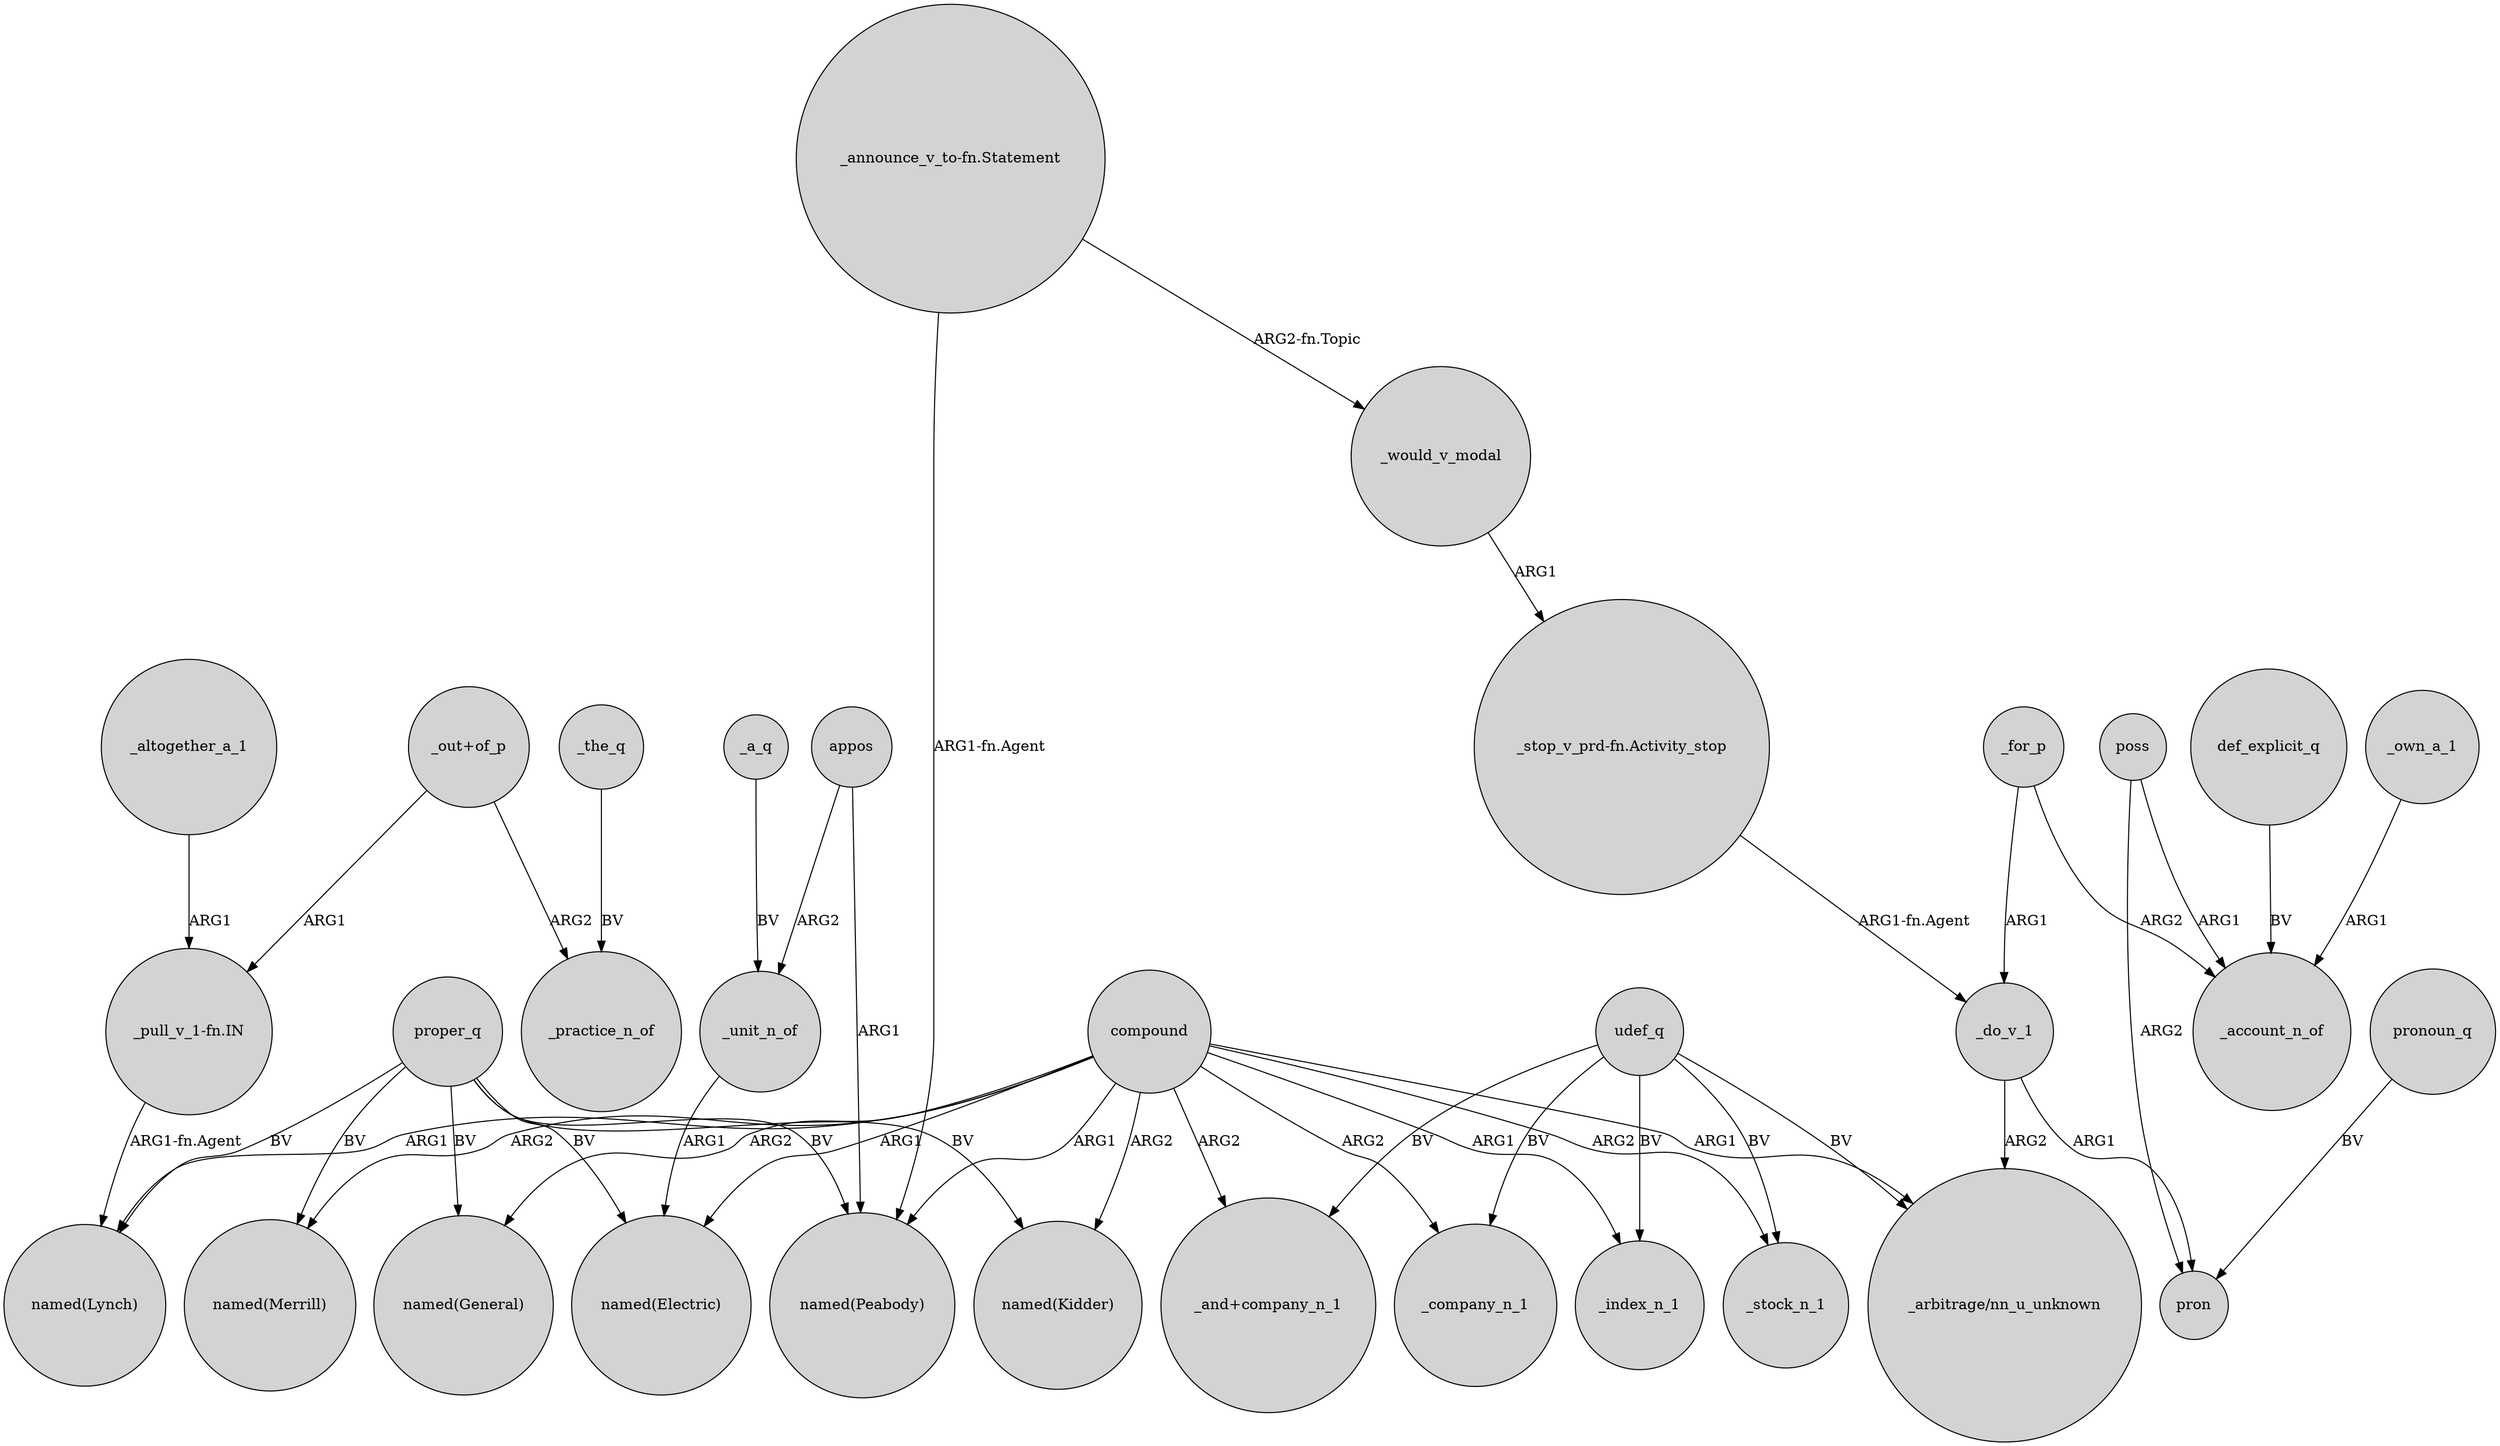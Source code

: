 digraph {
	node [shape=circle style=filled]
	compound -> "named(Kidder)" [label=ARG2]
	_own_a_1 -> _account_n_of [label=ARG1]
	compound -> "named(Lynch)" [label=ARG1]
	poss -> pron [label=ARG2]
	"_out+of_p" -> "_pull_v_1-fn.IN" [label=ARG1]
	_would_v_modal -> "_stop_v_prd-fn.Activity_stop" [label=ARG1]
	compound -> _company_n_1 [label=ARG2]
	proper_q -> "named(General)" [label=BV]
	proper_q -> "named(Lynch)" [label=BV]
	_for_p -> _account_n_of [label=ARG2]
	_do_v_1 -> "_arbitrage/nn_u_unknown" [label=ARG2]
	compound -> "named(Electric)" [label=ARG1]
	_for_p -> _do_v_1 [label=ARG1]
	proper_q -> "named(Peabody)" [label=BV]
	compound -> "named(Merrill)" [label=ARG2]
	compound -> "named(General)" [label=ARG2]
	udef_q -> _index_n_1 [label=BV]
	compound -> _stock_n_1 [label=ARG2]
	compound -> _index_n_1 [label=ARG1]
	poss -> _account_n_of [label=ARG1]
	pronoun_q -> pron [label=BV]
	_do_v_1 -> pron [label=ARG1]
	udef_q -> _stock_n_1 [label=BV]
	"_announce_v_to-fn.Statement" -> "named(Peabody)" [label="ARG1-fn.Agent"]
	compound -> "named(Peabody)" [label=ARG1]
	compound -> "_and+company_n_1" [label=ARG2]
	udef_q -> "_arbitrage/nn_u_unknown" [label=BV]
	def_explicit_q -> _account_n_of [label=BV]
	_a_q -> _unit_n_of [label=BV]
	proper_q -> "named(Kidder)" [label=BV]
	proper_q -> "named(Electric)" [label=BV]
	compound -> "_arbitrage/nn_u_unknown" [label=ARG1]
	_the_q -> _practice_n_of [label=BV]
	appos -> "named(Peabody)" [label=ARG1]
	"_out+of_p" -> _practice_n_of [label=ARG2]
	_altogether_a_1 -> "_pull_v_1-fn.IN" [label=ARG1]
	"_pull_v_1-fn.IN" -> "named(Lynch)" [label="ARG1-fn.Agent"]
	_unit_n_of -> "named(Electric)" [label=ARG1]
	udef_q -> "_and+company_n_1" [label=BV]
	proper_q -> "named(Merrill)" [label=BV]
	"_stop_v_prd-fn.Activity_stop" -> _do_v_1 [label="ARG1-fn.Agent"]
	"_announce_v_to-fn.Statement" -> _would_v_modal [label="ARG2-fn.Topic"]
	udef_q -> _company_n_1 [label=BV]
	appos -> _unit_n_of [label=ARG2]
}
